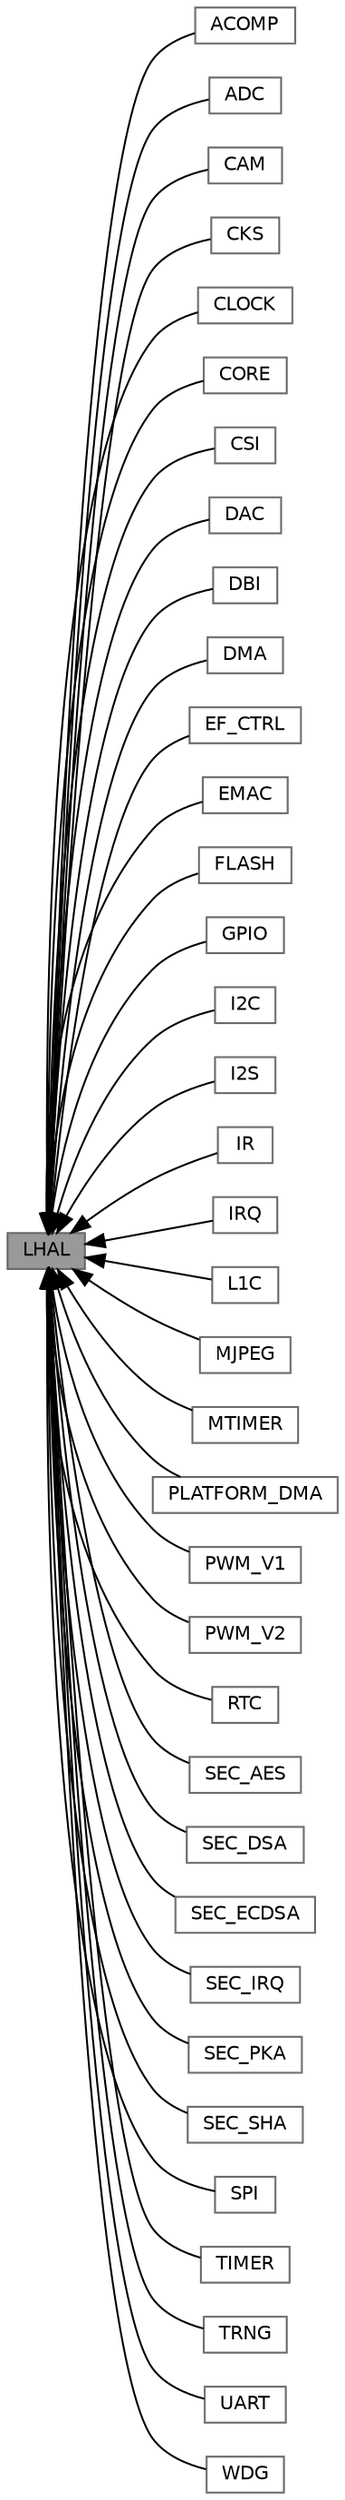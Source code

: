 digraph "LHAL"
{
 // LATEX_PDF_SIZE
  bgcolor="transparent";
  edge [fontname=Helvetica,fontsize=10,labelfontname=Helvetica,labelfontsize=10];
  node [fontname=Helvetica,fontsize=10,shape=box,height=0.2,width=0.4];
  rankdir=LR;
  Node2 [label="ACOMP",height=0.2,width=0.4,color="grey40", fillcolor="white", style="filled",URL="$group___a_c_o_m_p.html",tooltip=" "];
  Node3 [label="ADC",height=0.2,width=0.4,color="grey40", fillcolor="white", style="filled",URL="$group___a_d_c.html",tooltip=" "];
  Node4 [label="CAM",height=0.2,width=0.4,color="grey40", fillcolor="white", style="filled",URL="$group___c_a_m.html",tooltip=" "];
  Node5 [label="CKS",height=0.2,width=0.4,color="grey40", fillcolor="white", style="filled",URL="$group___c_k_s.html",tooltip=" "];
  Node6 [label="CLOCK",height=0.2,width=0.4,color="grey40", fillcolor="white", style="filled",URL="$group___c_l_o_c_k.html",tooltip=" "];
  Node7 [label="CORE",height=0.2,width=0.4,color="grey40", fillcolor="white", style="filled",URL="$group___c_o_r_e.html",tooltip=" "];
  Node8 [label="CSI",height=0.2,width=0.4,color="grey40", fillcolor="white", style="filled",URL="$group___c_s_i.html",tooltip=" "];
  Node9 [label="DAC",height=0.2,width=0.4,color="grey40", fillcolor="white", style="filled",URL="$group___d_a_c.html",tooltip=" "];
  Node10 [label="DBI",height=0.2,width=0.4,color="grey40", fillcolor="white", style="filled",URL="$group___d_b_i.html",tooltip=" "];
  Node11 [label="DMA",height=0.2,width=0.4,color="grey40", fillcolor="white", style="filled",URL="$group___d_m_a.html",tooltip=" "];
  Node12 [label="EF_CTRL",height=0.2,width=0.4,color="grey40", fillcolor="white", style="filled",URL="$group___e_f___c_t_r_l.html",tooltip=" "];
  Node13 [label="EMAC",height=0.2,width=0.4,color="grey40", fillcolor="white", style="filled",URL="$group___e_m_a_c.html",tooltip=" "];
  Node14 [label="FLASH",height=0.2,width=0.4,color="grey40", fillcolor="white", style="filled",URL="$group___f_l_a_s_h.html",tooltip=" "];
  Node15 [label="GPIO",height=0.2,width=0.4,color="grey40", fillcolor="white", style="filled",URL="$group___g_p_i_o.html",tooltip=" "];
  Node16 [label="I2C",height=0.2,width=0.4,color="grey40", fillcolor="white", style="filled",URL="$group___i2_c.html",tooltip=" "];
  Node17 [label="I2S",height=0.2,width=0.4,color="grey40", fillcolor="white", style="filled",URL="$group___i2_s.html",tooltip=" "];
  Node18 [label="IR",height=0.2,width=0.4,color="grey40", fillcolor="white", style="filled",URL="$group___i_r.html",tooltip=" "];
  Node19 [label="IRQ",height=0.2,width=0.4,color="grey40", fillcolor="white", style="filled",URL="$group___i_r_q.html",tooltip=" "];
  Node20 [label="L1C",height=0.2,width=0.4,color="grey40", fillcolor="white", style="filled",URL="$group___l1_c.html",tooltip=" "];
  Node1 [label="LHAL",height=0.2,width=0.4,color="gray40", fillcolor="grey60", style="filled", fontcolor="black",tooltip=" "];
  Node21 [label="MJPEG",height=0.2,width=0.4,color="grey40", fillcolor="white", style="filled",URL="$group___m_j_p_e_g.html",tooltip=" "];
  Node22 [label="MTIMER",height=0.2,width=0.4,color="grey40", fillcolor="white", style="filled",URL="$group___m_t_i_m_e_r.html",tooltip=" "];
  Node23 [label="PLATFORM_DMA",height=0.2,width=0.4,color="grey40", fillcolor="white", style="filled",URL="$group___p_l_a_t_f_o_r_m___d_m_a.html",tooltip=" "];
  Node24 [label="PWM_V1",height=0.2,width=0.4,color="grey40", fillcolor="white", style="filled",URL="$group___p_w_m___v1.html",tooltip=" "];
  Node25 [label="PWM_V2",height=0.2,width=0.4,color="grey40", fillcolor="white", style="filled",URL="$group___p_w_m___v2.html",tooltip=" "];
  Node26 [label="RTC",height=0.2,width=0.4,color="grey40", fillcolor="white", style="filled",URL="$group___r_t_c.html",tooltip=" "];
  Node27 [label="SEC_AES",height=0.2,width=0.4,color="grey40", fillcolor="white", style="filled",URL="$group___s_e_c___a_e_s.html",tooltip=" "];
  Node28 [label="SEC_DSA",height=0.2,width=0.4,color="grey40", fillcolor="white", style="filled",URL="$group___s_e_c___d_s_a.html",tooltip=" "];
  Node29 [label="SEC_ECDSA",height=0.2,width=0.4,color="grey40", fillcolor="white", style="filled",URL="$group___s_e_c___e_c_d_s_a.html",tooltip=" "];
  Node30 [label="SEC_IRQ",height=0.2,width=0.4,color="grey40", fillcolor="white", style="filled",URL="$group___s_e_c___i_r_q.html",tooltip=" "];
  Node31 [label="SEC_PKA",height=0.2,width=0.4,color="grey40", fillcolor="white", style="filled",URL="$group___s_e_c___p_k_a.html",tooltip=" "];
  Node32 [label="SEC_SHA",height=0.2,width=0.4,color="grey40", fillcolor="white", style="filled",URL="$group___s_e_c___s_h_a.html",tooltip=" "];
  Node34 [label="SPI",height=0.2,width=0.4,color="grey40", fillcolor="white", style="filled",URL="$group___s_p_i.html",tooltip=" "];
  Node35 [label="TIMER",height=0.2,width=0.4,color="grey40", fillcolor="white", style="filled",URL="$group___t_i_m_e_r.html",tooltip=" "];
  Node33 [label="TRNG",height=0.2,width=0.4,color="grey40", fillcolor="white", style="filled",URL="$group___t_r_n_g.html",tooltip=" "];
  Node36 [label="UART",height=0.2,width=0.4,color="grey40", fillcolor="white", style="filled",URL="$group___u_a_r_t.html",tooltip=" "];
  Node37 [label="WDG",height=0.2,width=0.4,color="grey40", fillcolor="white", style="filled",URL="$group___w_d_g.html",tooltip=" "];
  Node1->Node2 [shape=plaintext, dir="back", style="solid"];
  Node1->Node3 [shape=plaintext, dir="back", style="solid"];
  Node1->Node4 [shape=plaintext, dir="back", style="solid"];
  Node1->Node5 [shape=plaintext, dir="back", style="solid"];
  Node1->Node6 [shape=plaintext, dir="back", style="solid"];
  Node1->Node7 [shape=plaintext, dir="back", style="solid"];
  Node1->Node8 [shape=plaintext, dir="back", style="solid"];
  Node1->Node9 [shape=plaintext, dir="back", style="solid"];
  Node1->Node10 [shape=plaintext, dir="back", style="solid"];
  Node1->Node11 [shape=plaintext, dir="back", style="solid"];
  Node1->Node12 [shape=plaintext, dir="back", style="solid"];
  Node1->Node13 [shape=plaintext, dir="back", style="solid"];
  Node1->Node14 [shape=plaintext, dir="back", style="solid"];
  Node1->Node15 [shape=plaintext, dir="back", style="solid"];
  Node1->Node16 [shape=plaintext, dir="back", style="solid"];
  Node1->Node17 [shape=plaintext, dir="back", style="solid"];
  Node1->Node18 [shape=plaintext, dir="back", style="solid"];
  Node1->Node19 [shape=plaintext, dir="back", style="solid"];
  Node1->Node20 [shape=plaintext, dir="back", style="solid"];
  Node1->Node21 [shape=plaintext, dir="back", style="solid"];
  Node1->Node22 [shape=plaintext, dir="back", style="solid"];
  Node1->Node23 [shape=plaintext, dir="back", style="solid"];
  Node1->Node24 [shape=plaintext, dir="back", style="solid"];
  Node1->Node25 [shape=plaintext, dir="back", style="solid"];
  Node1->Node26 [shape=plaintext, dir="back", style="solid"];
  Node1->Node27 [shape=plaintext, dir="back", style="solid"];
  Node1->Node28 [shape=plaintext, dir="back", style="solid"];
  Node1->Node29 [shape=plaintext, dir="back", style="solid"];
  Node1->Node30 [shape=plaintext, dir="back", style="solid"];
  Node1->Node31 [shape=plaintext, dir="back", style="solid"];
  Node1->Node32 [shape=plaintext, dir="back", style="solid"];
  Node1->Node33 [shape=plaintext, dir="back", style="solid"];
  Node1->Node34 [shape=plaintext, dir="back", style="solid"];
  Node1->Node35 [shape=plaintext, dir="back", style="solid"];
  Node1->Node36 [shape=plaintext, dir="back", style="solid"];
  Node1->Node37 [shape=plaintext, dir="back", style="solid"];
}

